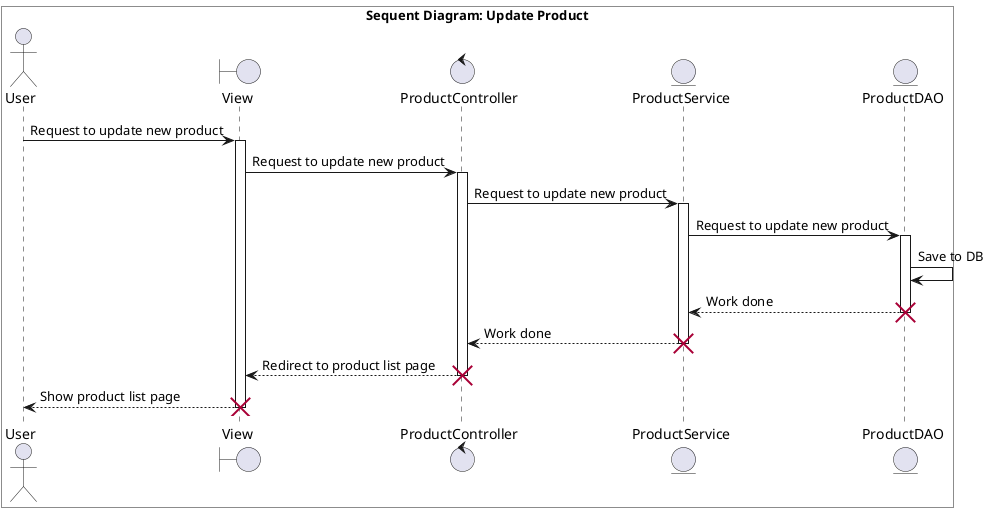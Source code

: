 @startuml
box "Sequent Diagram: Update Product" #white
actor User
boundary View as V
control ProductController as PC
entity ProductService as PS
entity ProductDAO as PD

User -> V : Request to update new product
activate V
V -> PC : Request to update new product
activate PC
PC -> PS : Request to update new product
activate PS
PS -> PD : Request to update new product
activate PD
PD -> PD : Save to DB
PD --> PS : Work done
destroy PD
PS --> PC : Work done
destroy PS
PC --> V : Redirect to product list page
destroy PC
V --> User : Show product list page
destroy V
@enduml